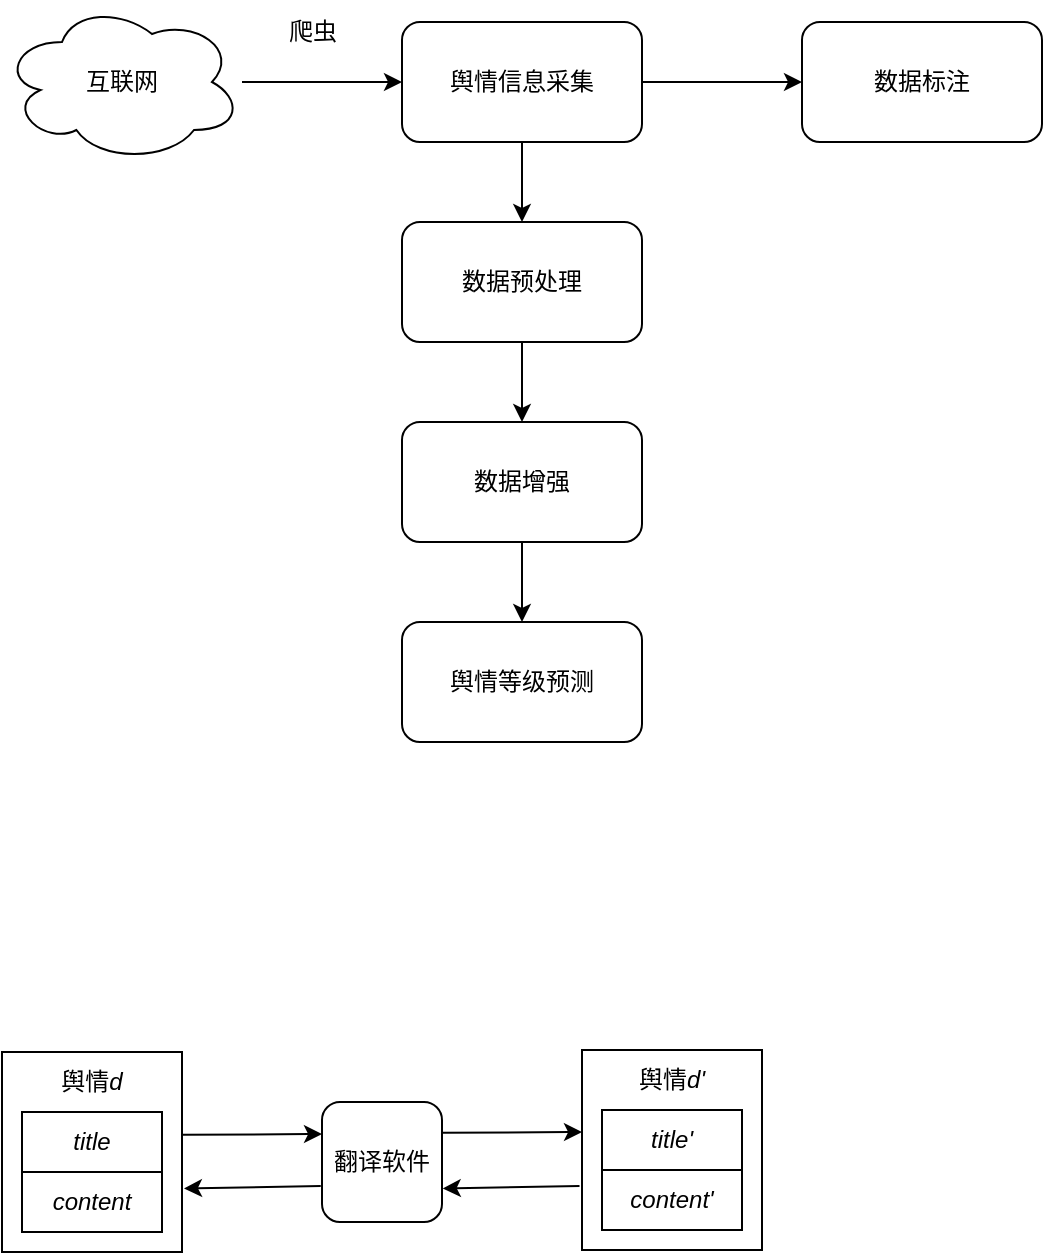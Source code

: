<mxfile version="20.0.3" type="github">
  <diagram id="wT0n45bVvKNopi6xtDpR" name="Page-1">
    <mxGraphModel dx="1038" dy="547" grid="1" gridSize="10" guides="1" tooltips="1" connect="1" arrows="1" fold="1" page="1" pageScale="1" pageWidth="827" pageHeight="1169" math="0" shadow="0">
      <root>
        <mxCell id="0" />
        <mxCell id="1" parent="0" />
        <mxCell id="3qDr2YBaETSvCtJJ07WK-7" value="" style="edgeStyle=orthogonalEdgeStyle;rounded=0;orthogonalLoop=1;jettySize=auto;html=1;" edge="1" parent="1" source="3qDr2YBaETSvCtJJ07WK-1" target="3qDr2YBaETSvCtJJ07WK-2">
          <mxGeometry relative="1" as="geometry" />
        </mxCell>
        <mxCell id="3qDr2YBaETSvCtJJ07WK-1" value="互联网" style="ellipse;shape=cloud;whiteSpace=wrap;html=1;" vertex="1" parent="1">
          <mxGeometry x="120" y="120" width="120" height="80" as="geometry" />
        </mxCell>
        <mxCell id="3qDr2YBaETSvCtJJ07WK-10" value="" style="edgeStyle=orthogonalEdgeStyle;rounded=0;orthogonalLoop=1;jettySize=auto;html=1;" edge="1" parent="1" source="3qDr2YBaETSvCtJJ07WK-2" target="3qDr2YBaETSvCtJJ07WK-9">
          <mxGeometry relative="1" as="geometry" />
        </mxCell>
        <mxCell id="3qDr2YBaETSvCtJJ07WK-13" value="" style="edgeStyle=orthogonalEdgeStyle;rounded=0;orthogonalLoop=1;jettySize=auto;html=1;" edge="1" parent="1" source="3qDr2YBaETSvCtJJ07WK-2" target="3qDr2YBaETSvCtJJ07WK-12">
          <mxGeometry relative="1" as="geometry" />
        </mxCell>
        <mxCell id="3qDr2YBaETSvCtJJ07WK-2" value="舆情信息采集" style="rounded=1;whiteSpace=wrap;html=1;" vertex="1" parent="1">
          <mxGeometry x="320" y="130" width="120" height="60" as="geometry" />
        </mxCell>
        <mxCell id="3qDr2YBaETSvCtJJ07WK-14" value="" style="edgeStyle=orthogonalEdgeStyle;rounded=0;orthogonalLoop=1;jettySize=auto;html=1;" edge="1" parent="1" source="3qDr2YBaETSvCtJJ07WK-3" target="3qDr2YBaETSvCtJJ07WK-5">
          <mxGeometry relative="1" as="geometry" />
        </mxCell>
        <mxCell id="3qDr2YBaETSvCtJJ07WK-3" value="数据增强" style="rounded=1;whiteSpace=wrap;html=1;" vertex="1" parent="1">
          <mxGeometry x="320" y="330" width="120" height="60" as="geometry" />
        </mxCell>
        <mxCell id="3qDr2YBaETSvCtJJ07WK-5" value="舆情等级预测" style="whiteSpace=wrap;html=1;rounded=1;" vertex="1" parent="1">
          <mxGeometry x="320" y="430" width="120" height="60" as="geometry" />
        </mxCell>
        <mxCell id="3qDr2YBaETSvCtJJ07WK-8" value="爬虫" style="text;html=1;align=center;verticalAlign=middle;resizable=0;points=[];autosize=1;strokeColor=none;fillColor=none;" vertex="1" parent="1">
          <mxGeometry x="250" y="120" width="50" height="30" as="geometry" />
        </mxCell>
        <mxCell id="3qDr2YBaETSvCtJJ07WK-11" value="" style="edgeStyle=orthogonalEdgeStyle;rounded=0;orthogonalLoop=1;jettySize=auto;html=1;" edge="1" parent="1" source="3qDr2YBaETSvCtJJ07WK-9" target="3qDr2YBaETSvCtJJ07WK-3">
          <mxGeometry relative="1" as="geometry" />
        </mxCell>
        <mxCell id="3qDr2YBaETSvCtJJ07WK-9" value="数据预处理" style="whiteSpace=wrap;html=1;rounded=1;" vertex="1" parent="1">
          <mxGeometry x="320" y="230" width="120" height="60" as="geometry" />
        </mxCell>
        <mxCell id="3qDr2YBaETSvCtJJ07WK-12" value="数据标注" style="whiteSpace=wrap;html=1;rounded=1;" vertex="1" parent="1">
          <mxGeometry x="520" y="130" width="120" height="60" as="geometry" />
        </mxCell>
        <mxCell id="3qDr2YBaETSvCtJJ07WK-15" value="翻译软件" style="rounded=1;whiteSpace=wrap;html=1;" vertex="1" parent="1">
          <mxGeometry x="280" y="670" width="60" height="60" as="geometry" />
        </mxCell>
        <mxCell id="3qDr2YBaETSvCtJJ07WK-16" value="&lt;i&gt;title&lt;/i&gt;" style="rounded=0;whiteSpace=wrap;html=1;" vertex="1" parent="1">
          <mxGeometry x="130" y="675" width="70" height="30" as="geometry" />
        </mxCell>
        <mxCell id="3qDr2YBaETSvCtJJ07WK-17" value="&lt;i&gt;content&lt;/i&gt;" style="rounded=0;whiteSpace=wrap;html=1;" vertex="1" parent="1">
          <mxGeometry x="130" y="705" width="70" height="30" as="geometry" />
        </mxCell>
        <mxCell id="3qDr2YBaETSvCtJJ07WK-18" value="舆情&lt;i&gt;d&lt;/i&gt;" style="text;html=1;strokeColor=none;fillColor=none;align=center;verticalAlign=middle;whiteSpace=wrap;rounded=0;" vertex="1" parent="1">
          <mxGeometry x="135" y="645" width="60" height="30" as="geometry" />
        </mxCell>
        <mxCell id="3qDr2YBaETSvCtJJ07WK-21" value="&lt;i&gt;title&#39;&lt;/i&gt;" style="rounded=0;whiteSpace=wrap;html=1;" vertex="1" parent="1">
          <mxGeometry x="420" y="674" width="70" height="30" as="geometry" />
        </mxCell>
        <mxCell id="3qDr2YBaETSvCtJJ07WK-22" value="&lt;i&gt;content&#39;&lt;/i&gt;" style="rounded=0;whiteSpace=wrap;html=1;" vertex="1" parent="1">
          <mxGeometry x="420" y="704" width="70" height="30" as="geometry" />
        </mxCell>
        <mxCell id="3qDr2YBaETSvCtJJ07WK-23" value="舆情&lt;i&gt;d&#39;&lt;/i&gt;" style="text;html=1;strokeColor=none;fillColor=none;align=center;verticalAlign=middle;whiteSpace=wrap;rounded=0;" vertex="1" parent="1">
          <mxGeometry x="425" y="644" width="60" height="30" as="geometry" />
        </mxCell>
        <mxCell id="3qDr2YBaETSvCtJJ07WK-25" value="" style="rounded=0;whiteSpace=wrap;html=1;fillColor=none;" vertex="1" parent="1">
          <mxGeometry x="120" y="645" width="90" height="100" as="geometry" />
        </mxCell>
        <mxCell id="3qDr2YBaETSvCtJJ07WK-26" value="" style="rounded=0;whiteSpace=wrap;html=1;fillColor=none;" vertex="1" parent="1">
          <mxGeometry x="410" y="644" width="90" height="100" as="geometry" />
        </mxCell>
        <mxCell id="3qDr2YBaETSvCtJJ07WK-28" value="" style="endArrow=classic;html=1;rounded=0;exitX=1;exitY=0.684;exitDx=0;exitDy=0;exitPerimeter=0;" edge="1" parent="1">
          <mxGeometry width="50" height="50" relative="1" as="geometry">
            <mxPoint x="210" y="686.4" as="sourcePoint" />
            <mxPoint x="280" y="686" as="targetPoint" />
          </mxGeometry>
        </mxCell>
        <mxCell id="3qDr2YBaETSvCtJJ07WK-29" value="" style="endArrow=classic;html=1;rounded=0;exitX=1;exitY=0.684;exitDx=0;exitDy=0;exitPerimeter=0;" edge="1" parent="1">
          <mxGeometry width="50" height="50" relative="1" as="geometry">
            <mxPoint x="340" y="685.4" as="sourcePoint" />
            <mxPoint x="410" y="685" as="targetPoint" />
          </mxGeometry>
        </mxCell>
        <mxCell id="3qDr2YBaETSvCtJJ07WK-30" value="" style="endArrow=classic;html=1;rounded=0;exitX=0;exitY=0.25;exitDx=0;exitDy=0;entryX=1.018;entryY=0.412;entryDx=0;entryDy=0;entryPerimeter=0;" edge="1" parent="1">
          <mxGeometry width="50" height="50" relative="1" as="geometry">
            <mxPoint x="279.38" y="712" as="sourcePoint" />
            <mxPoint x="211.0" y="713.2" as="targetPoint" />
          </mxGeometry>
        </mxCell>
        <mxCell id="3qDr2YBaETSvCtJJ07WK-31" value="" style="endArrow=classic;html=1;rounded=0;exitX=0;exitY=0.25;exitDx=0;exitDy=0;entryX=1.018;entryY=0.412;entryDx=0;entryDy=0;entryPerimeter=0;" edge="1" parent="1">
          <mxGeometry width="50" height="50" relative="1" as="geometry">
            <mxPoint x="408.76" y="712" as="sourcePoint" />
            <mxPoint x="340.38" y="713.2" as="targetPoint" />
          </mxGeometry>
        </mxCell>
      </root>
    </mxGraphModel>
  </diagram>
</mxfile>

